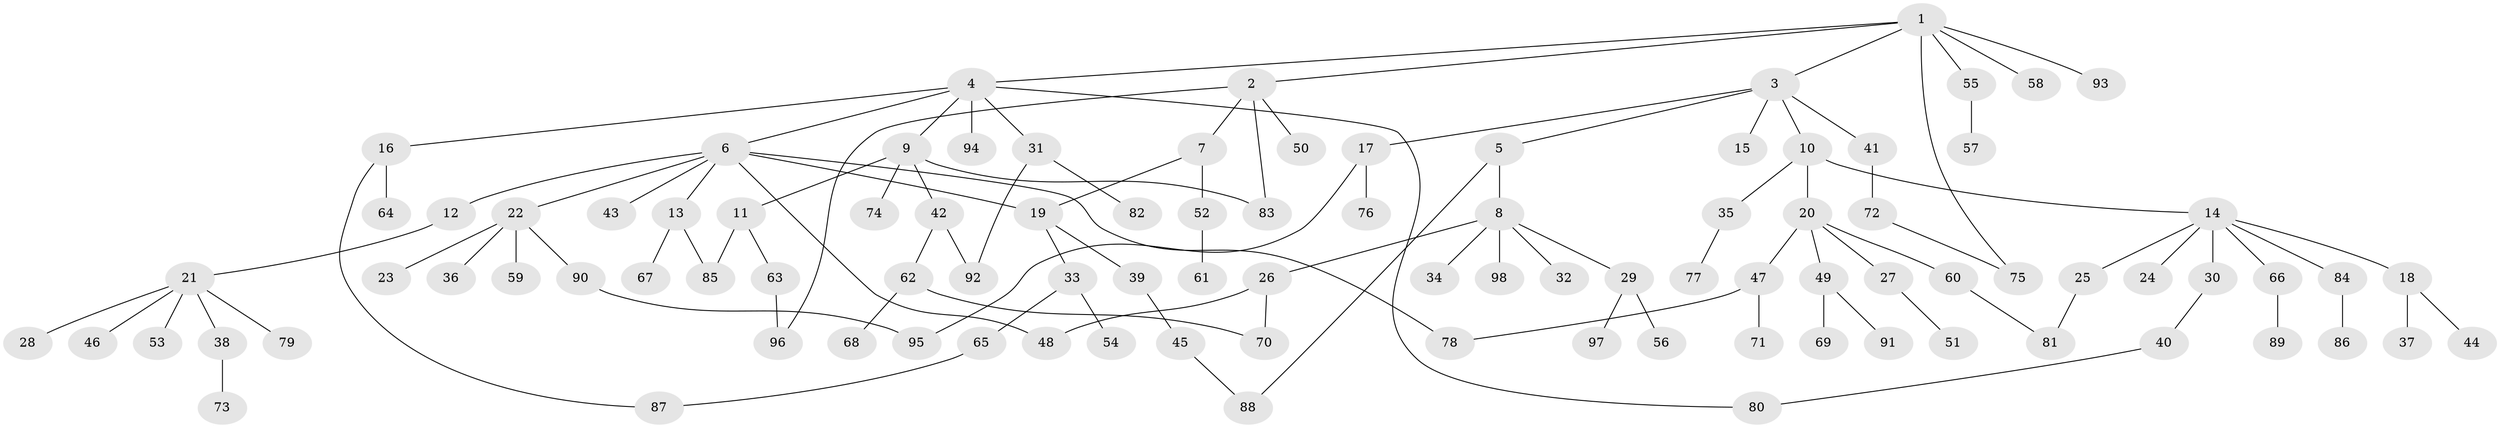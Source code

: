 // Generated by graph-tools (version 1.1) at 2025/42/03/09/25 04:42:10]
// undirected, 98 vertices, 111 edges
graph export_dot {
graph [start="1"]
  node [color=gray90,style=filled];
  1;
  2;
  3;
  4;
  5;
  6;
  7;
  8;
  9;
  10;
  11;
  12;
  13;
  14;
  15;
  16;
  17;
  18;
  19;
  20;
  21;
  22;
  23;
  24;
  25;
  26;
  27;
  28;
  29;
  30;
  31;
  32;
  33;
  34;
  35;
  36;
  37;
  38;
  39;
  40;
  41;
  42;
  43;
  44;
  45;
  46;
  47;
  48;
  49;
  50;
  51;
  52;
  53;
  54;
  55;
  56;
  57;
  58;
  59;
  60;
  61;
  62;
  63;
  64;
  65;
  66;
  67;
  68;
  69;
  70;
  71;
  72;
  73;
  74;
  75;
  76;
  77;
  78;
  79;
  80;
  81;
  82;
  83;
  84;
  85;
  86;
  87;
  88;
  89;
  90;
  91;
  92;
  93;
  94;
  95;
  96;
  97;
  98;
  1 -- 2;
  1 -- 3;
  1 -- 4;
  1 -- 55;
  1 -- 58;
  1 -- 93;
  1 -- 75;
  2 -- 7;
  2 -- 50;
  2 -- 96;
  2 -- 83;
  3 -- 5;
  3 -- 10;
  3 -- 15;
  3 -- 17;
  3 -- 41;
  4 -- 6;
  4 -- 9;
  4 -- 16;
  4 -- 31;
  4 -- 94;
  4 -- 80;
  5 -- 8;
  5 -- 88;
  6 -- 12;
  6 -- 13;
  6 -- 22;
  6 -- 43;
  6 -- 78;
  6 -- 48;
  6 -- 19;
  7 -- 19;
  7 -- 52;
  8 -- 26;
  8 -- 29;
  8 -- 32;
  8 -- 34;
  8 -- 98;
  9 -- 11;
  9 -- 42;
  9 -- 74;
  9 -- 83;
  10 -- 14;
  10 -- 20;
  10 -- 35;
  11 -- 63;
  11 -- 85;
  12 -- 21;
  13 -- 67;
  13 -- 85;
  14 -- 18;
  14 -- 24;
  14 -- 25;
  14 -- 30;
  14 -- 66;
  14 -- 84;
  16 -- 64;
  16 -- 87;
  17 -- 76;
  17 -- 95;
  18 -- 37;
  18 -- 44;
  19 -- 33;
  19 -- 39;
  20 -- 27;
  20 -- 47;
  20 -- 49;
  20 -- 60;
  21 -- 28;
  21 -- 38;
  21 -- 46;
  21 -- 53;
  21 -- 79;
  22 -- 23;
  22 -- 36;
  22 -- 59;
  22 -- 90;
  25 -- 81;
  26 -- 48;
  26 -- 70;
  27 -- 51;
  29 -- 56;
  29 -- 97;
  30 -- 40;
  31 -- 82;
  31 -- 92;
  33 -- 54;
  33 -- 65;
  35 -- 77;
  38 -- 73;
  39 -- 45;
  40 -- 80;
  41 -- 72;
  42 -- 62;
  42 -- 92;
  45 -- 88;
  47 -- 71;
  47 -- 78;
  49 -- 69;
  49 -- 91;
  52 -- 61;
  55 -- 57;
  60 -- 81;
  62 -- 68;
  62 -- 70;
  63 -- 96;
  65 -- 87;
  66 -- 89;
  72 -- 75;
  84 -- 86;
  90 -- 95;
}
